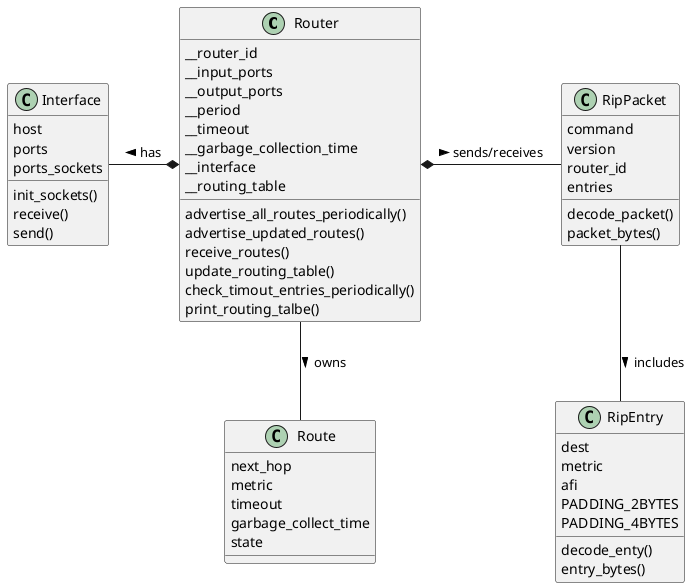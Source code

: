 @startuml cosc364 assignment class diagram
class Router {
    __router_id
    __input_ports
    __output_ports
    __period
    __timeout
    __garbage_collection_time
    __interface
    __routing_table
    advertise_all_routes_periodically()
    advertise_updated_routes()
    receive_routes()
    update_routing_table()
    check_timout_entries_periodically()
    print_routing_talbe()
}
class Interface {
    host
    ports
    ports_sockets
    init_sockets()
    receive()
    send()
}
class Route {
    next_hop
    metric
    timeout
    garbage_collect_time
    state
}
class RipPacket {
    command
    version
    router_id
    entries
    decode_packet()
    packet_bytes() 
}
class RipEntry {
    dest
    metric
    afi
    PADDING_2BYTES
    PADDING_4BYTES
    decode_enty()
    entry_bytes()
}

Interface -* Router : < has
Router *- RipPacket : sends/receives >
Router -- Route : owns >
RipPacket -- RipEntry : includes >  

@enduml